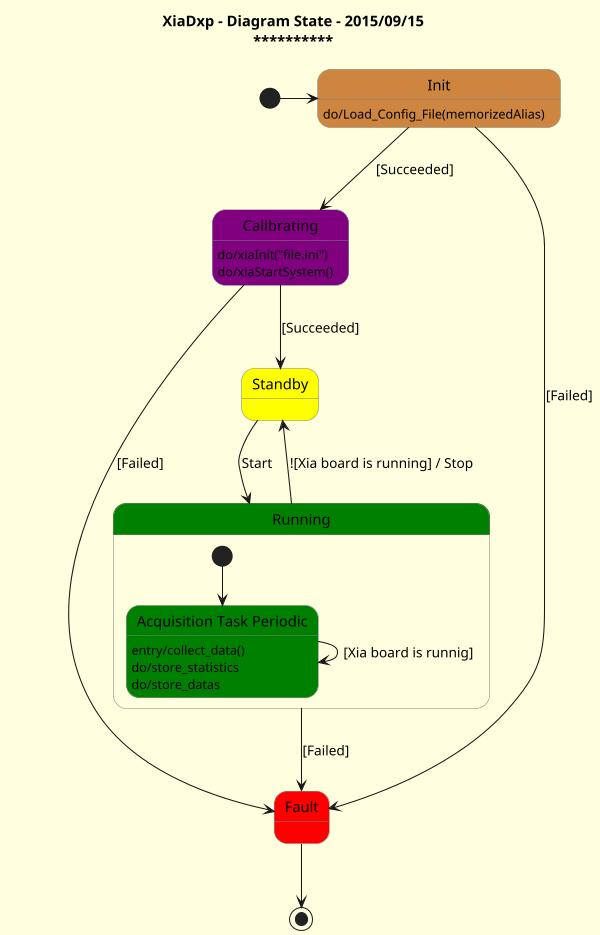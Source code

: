 @startuml
title <b>XiaDxp - Diagram State - 2015/09/15</b>\n**********************************************
scale 600 width
skinparam backgroundColor LightYellow
skinparam state {
    StartColor Black
    EndColor Black
    BackgroundColor Peru
    BackgroundColor<<Standby>> Yellow
    BackgroundColor<<Fault>> Red
    BackgroundColor<<Running>> Green
    BackgroundColor<<Calibrating>> Purple
    BorderColor Gray
    FontName Arial
}


[*] -> Init
Init : do/Load_Config_File(memorizedAlias)
Init --> Calibrating <<Calibrating>> : [Succeeded]
Init --> Fault <<Fault>> : [Failed]

Calibrating : do/xiaInit("file.ini")
Calibrating : do/xiaStartSystem()
Calibrating --> Standby <<Standby>> : [Succeeded]
Calibrating --> Fault : [Failed]

Standby --> Running <<Running>> : Start

state Running <<Running>>{
  state "Acquisition Task Periodic" as acquiring <<Running>>
  acquiring : entry/collect_data()
  acquiring : do/store_statistics
  acquiring : do/store_datas
  [*] --> acquiring  
  acquiring --> acquiring : [Xia board is runnig]
}

Running --> Standby : ![Xia board is running] / Stop
Running --> Fault : [Failed]


Fault -->[*]
 
@enduml

@enduml